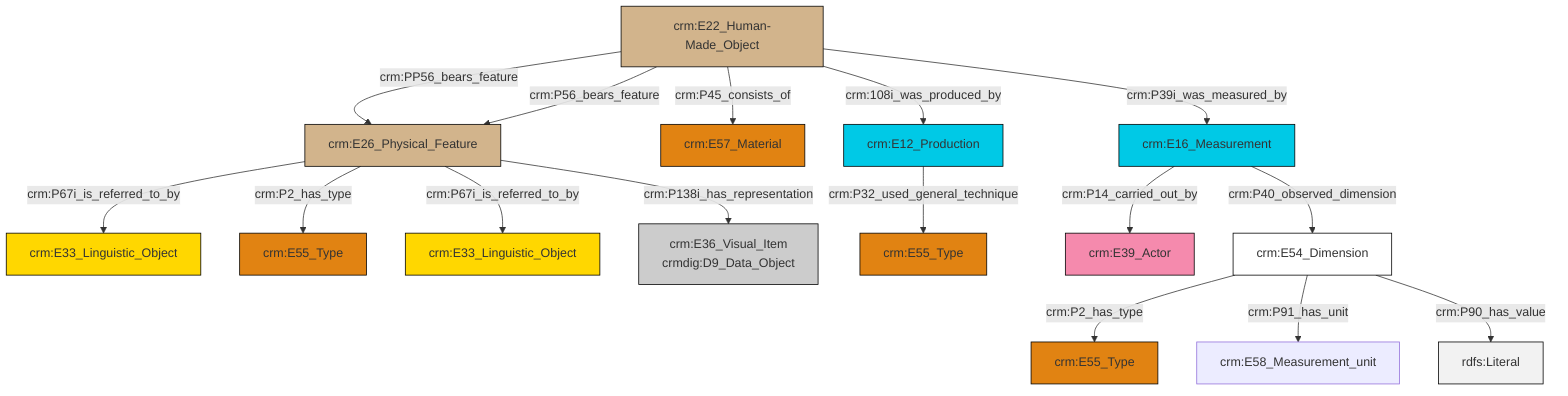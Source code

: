 graph TD
classDef Literal fill:#f2f2f2,stroke:#000000;
classDef CRM_Entity fill:#FFFFFF,stroke:#000000;
classDef Temporal_Entity fill:#00C9E6, stroke:#000000;
classDef Type fill:#E18312, stroke:#000000;
classDef Time-Span fill:#2C9C91, stroke:#000000;
classDef Appellation fill:#FFEB7F, stroke:#000000;
classDef Place fill:#008836, stroke:#000000;
classDef Persistent_Item fill:#B266B2, stroke:#000000;
classDef Conceptual_Object fill:#FFD700, stroke:#000000;
classDef Physical_Thing fill:#D2B48C, stroke:#000000;
classDef Actor fill:#f58aad, stroke:#000000;
classDef PC_Classes fill:#4ce600, stroke:#000000;
classDef Multi fill:#cccccc,stroke:#000000;

0["crm:E26_Physical_Feature"]:::Physical_Thing -->|crm:P67i_is_referred_to_by| 1["crm:E33_Linguistic_Object"]:::Conceptual_Object
2["crm:E16_Measurement"]:::Temporal_Entity -->|crm:P14_carried_out_by| 3["crm:E39_Actor"]:::Actor
10["crm:E54_Dimension"]:::CRM_Entity -->|crm:P2_has_type| 4["crm:E55_Type"]:::Type
13["crm:E22_Human-Made_Object"]:::Physical_Thing -->|crm:PP56_bears_feature| 0["crm:E26_Physical_Feature"]:::Physical_Thing
13["crm:E22_Human-Made_Object"]:::Physical_Thing -->|crm:P56_bears_feature| 0["crm:E26_Physical_Feature"]:::Physical_Thing
0["crm:E26_Physical_Feature"]:::Physical_Thing -->|crm:P2_has_type| 15["crm:E55_Type"]:::Type
0["crm:E26_Physical_Feature"]:::Physical_Thing -->|crm:P67i_is_referred_to_by| 16["crm:E33_Linguistic_Object"]:::Conceptual_Object
19["crm:E12_Production"]:::Temporal_Entity -->|crm:P32_used_general_technique| 11["crm:E55_Type"]:::Type
0["crm:E26_Physical_Feature"]:::Physical_Thing -->|crm:P138i_has_representation| 6["crm:E36_Visual_Item<br>crmdig:D9_Data_Object"]:::Multi
10["crm:E54_Dimension"]:::CRM_Entity -->|crm:P91_has_unit| 20["crm:E58_Measurement_unit"]:::Default
10["crm:E54_Dimension"]:::CRM_Entity -->|crm:P90_has_value| 21[rdfs:Literal]:::Literal
13["crm:E22_Human-Made_Object"]:::Physical_Thing -->|crm:P45_consists_of| 8["crm:E57_Material"]:::Type
13["crm:E22_Human-Made_Object"]:::Physical_Thing -->|crm:108i_was_produced_by| 19["crm:E12_Production"]:::Temporal_Entity
2["crm:E16_Measurement"]:::Temporal_Entity -->|crm:P40_observed_dimension| 10["crm:E54_Dimension"]:::CRM_Entity
13["crm:E22_Human-Made_Object"]:::Physical_Thing -->|crm:P39i_was_measured_by| 2["crm:E16_Measurement"]:::Temporal_Entity